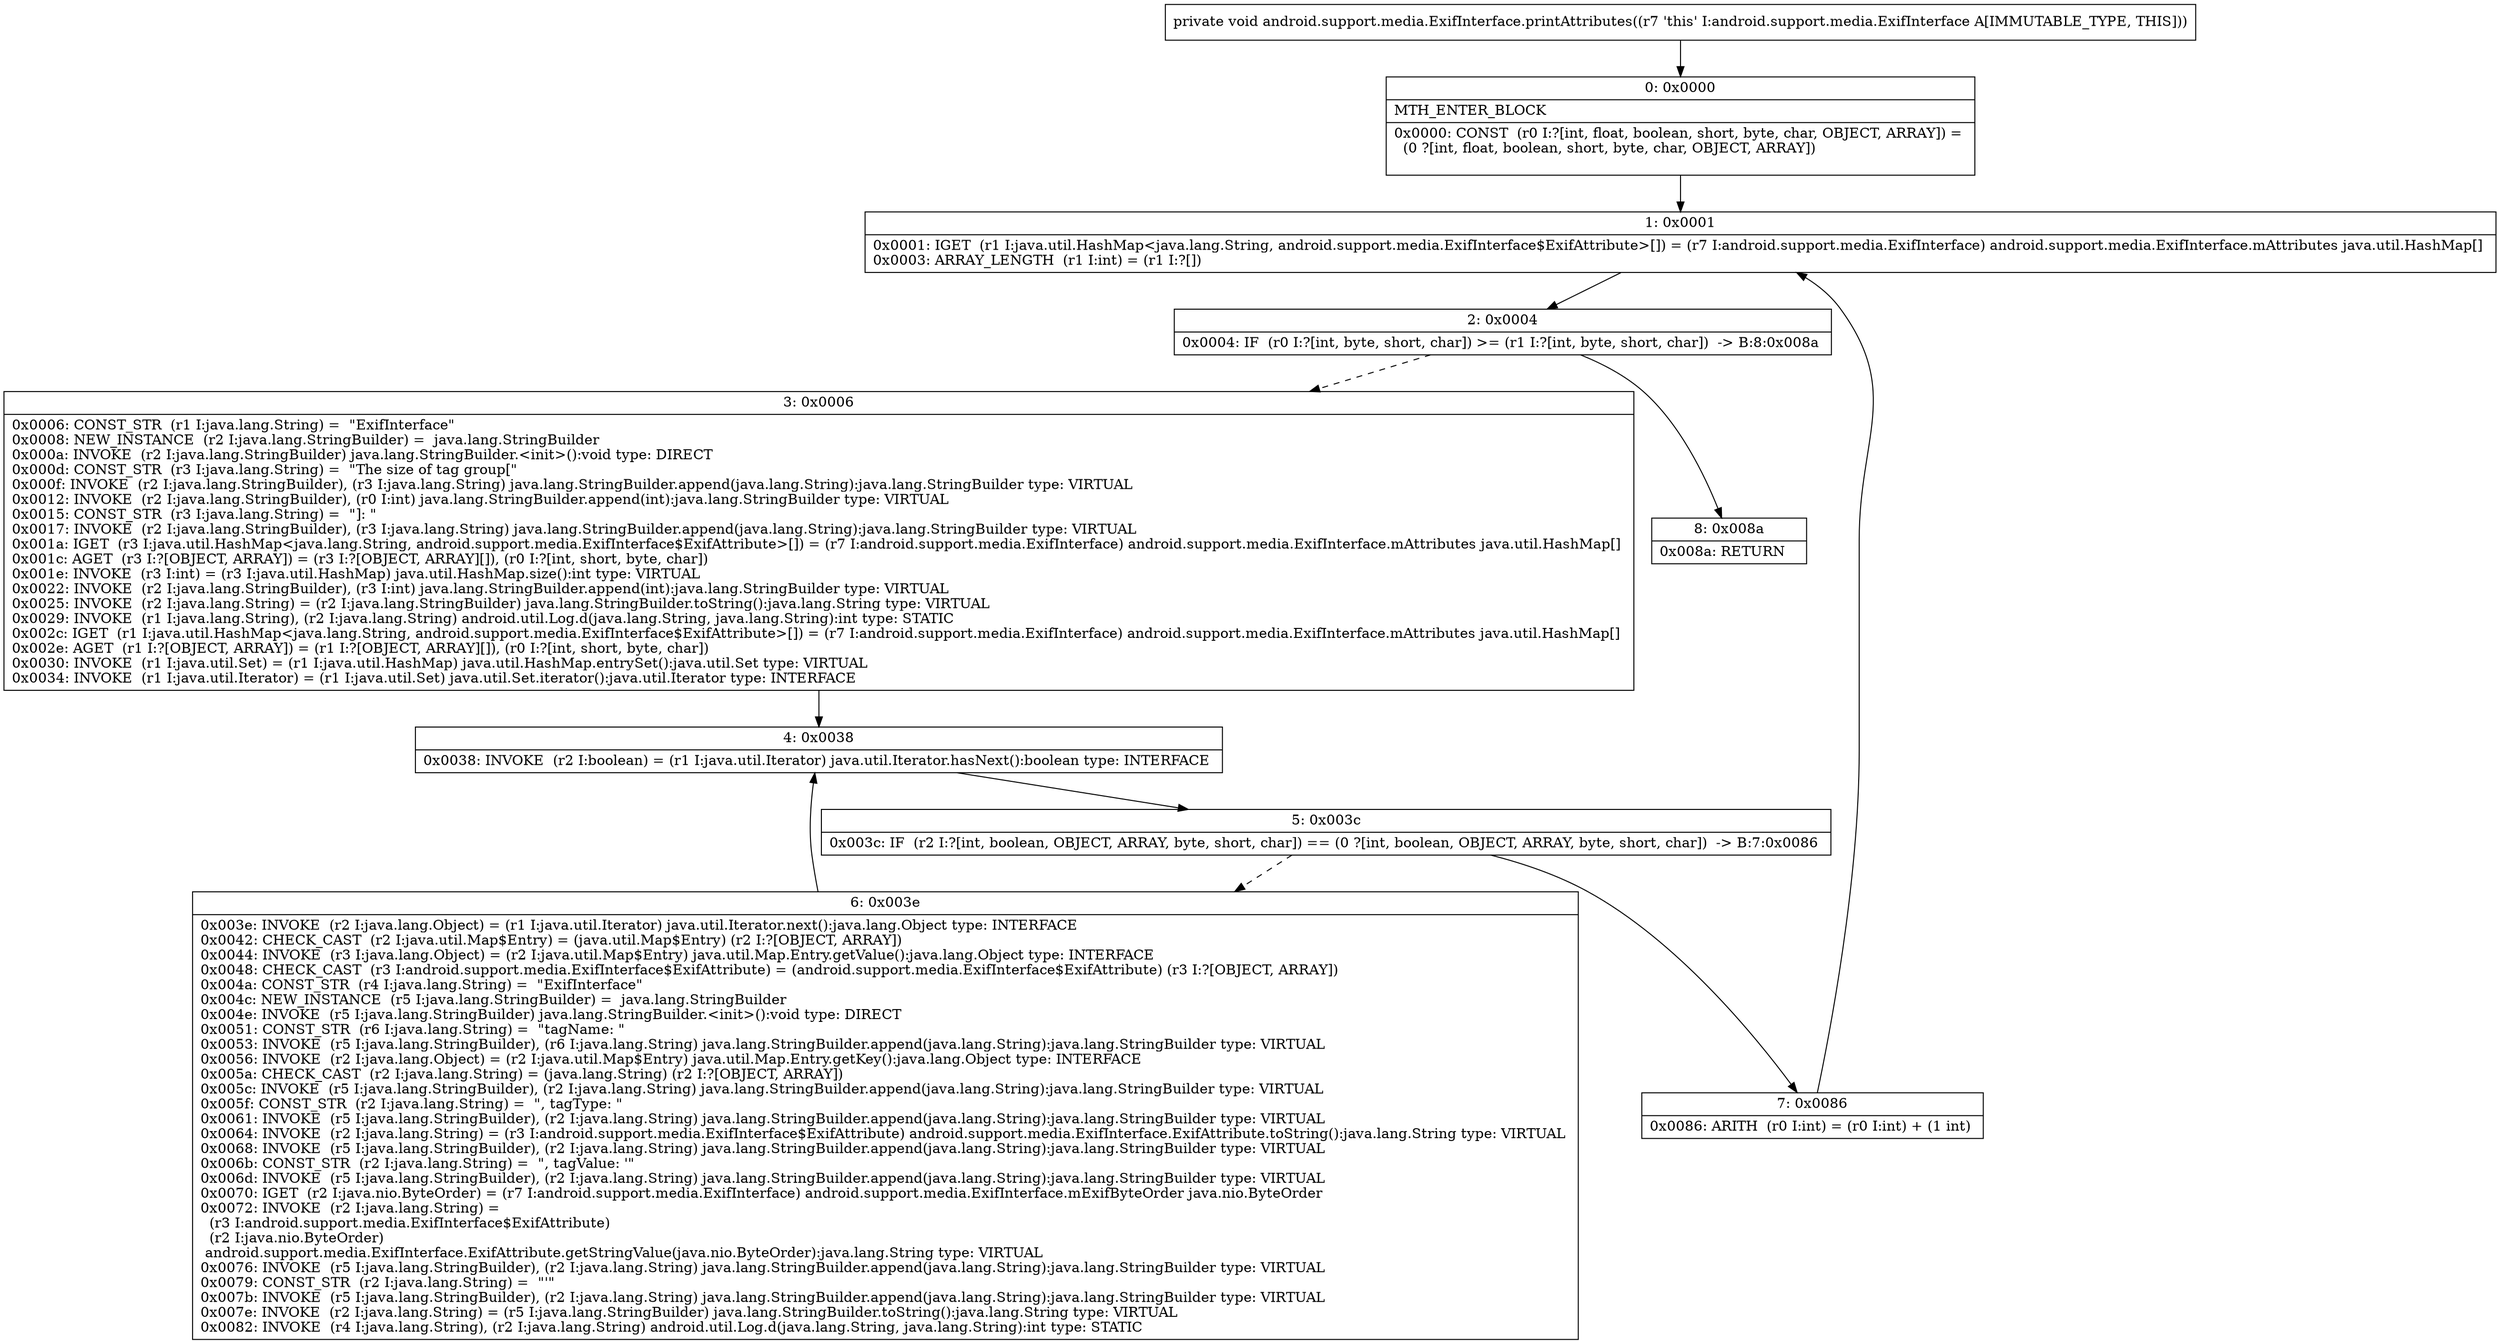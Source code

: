 digraph "CFG forandroid.support.media.ExifInterface.printAttributes()V" {
Node_0 [shape=record,label="{0\:\ 0x0000|MTH_ENTER_BLOCK\l|0x0000: CONST  (r0 I:?[int, float, boolean, short, byte, char, OBJECT, ARRAY]) = \l  (0 ?[int, float, boolean, short, byte, char, OBJECT, ARRAY])\l \l}"];
Node_1 [shape=record,label="{1\:\ 0x0001|0x0001: IGET  (r1 I:java.util.HashMap\<java.lang.String, android.support.media.ExifInterface$ExifAttribute\>[]) = (r7 I:android.support.media.ExifInterface) android.support.media.ExifInterface.mAttributes java.util.HashMap[] \l0x0003: ARRAY_LENGTH  (r1 I:int) = (r1 I:?[]) \l}"];
Node_2 [shape=record,label="{2\:\ 0x0004|0x0004: IF  (r0 I:?[int, byte, short, char]) \>= (r1 I:?[int, byte, short, char])  \-\> B:8:0x008a \l}"];
Node_3 [shape=record,label="{3\:\ 0x0006|0x0006: CONST_STR  (r1 I:java.lang.String) =  \"ExifInterface\" \l0x0008: NEW_INSTANCE  (r2 I:java.lang.StringBuilder) =  java.lang.StringBuilder \l0x000a: INVOKE  (r2 I:java.lang.StringBuilder) java.lang.StringBuilder.\<init\>():void type: DIRECT \l0x000d: CONST_STR  (r3 I:java.lang.String) =  \"The size of tag group[\" \l0x000f: INVOKE  (r2 I:java.lang.StringBuilder), (r3 I:java.lang.String) java.lang.StringBuilder.append(java.lang.String):java.lang.StringBuilder type: VIRTUAL \l0x0012: INVOKE  (r2 I:java.lang.StringBuilder), (r0 I:int) java.lang.StringBuilder.append(int):java.lang.StringBuilder type: VIRTUAL \l0x0015: CONST_STR  (r3 I:java.lang.String) =  \"]: \" \l0x0017: INVOKE  (r2 I:java.lang.StringBuilder), (r3 I:java.lang.String) java.lang.StringBuilder.append(java.lang.String):java.lang.StringBuilder type: VIRTUAL \l0x001a: IGET  (r3 I:java.util.HashMap\<java.lang.String, android.support.media.ExifInterface$ExifAttribute\>[]) = (r7 I:android.support.media.ExifInterface) android.support.media.ExifInterface.mAttributes java.util.HashMap[] \l0x001c: AGET  (r3 I:?[OBJECT, ARRAY]) = (r3 I:?[OBJECT, ARRAY][]), (r0 I:?[int, short, byte, char]) \l0x001e: INVOKE  (r3 I:int) = (r3 I:java.util.HashMap) java.util.HashMap.size():int type: VIRTUAL \l0x0022: INVOKE  (r2 I:java.lang.StringBuilder), (r3 I:int) java.lang.StringBuilder.append(int):java.lang.StringBuilder type: VIRTUAL \l0x0025: INVOKE  (r2 I:java.lang.String) = (r2 I:java.lang.StringBuilder) java.lang.StringBuilder.toString():java.lang.String type: VIRTUAL \l0x0029: INVOKE  (r1 I:java.lang.String), (r2 I:java.lang.String) android.util.Log.d(java.lang.String, java.lang.String):int type: STATIC \l0x002c: IGET  (r1 I:java.util.HashMap\<java.lang.String, android.support.media.ExifInterface$ExifAttribute\>[]) = (r7 I:android.support.media.ExifInterface) android.support.media.ExifInterface.mAttributes java.util.HashMap[] \l0x002e: AGET  (r1 I:?[OBJECT, ARRAY]) = (r1 I:?[OBJECT, ARRAY][]), (r0 I:?[int, short, byte, char]) \l0x0030: INVOKE  (r1 I:java.util.Set) = (r1 I:java.util.HashMap) java.util.HashMap.entrySet():java.util.Set type: VIRTUAL \l0x0034: INVOKE  (r1 I:java.util.Iterator) = (r1 I:java.util.Set) java.util.Set.iterator():java.util.Iterator type: INTERFACE \l}"];
Node_4 [shape=record,label="{4\:\ 0x0038|0x0038: INVOKE  (r2 I:boolean) = (r1 I:java.util.Iterator) java.util.Iterator.hasNext():boolean type: INTERFACE \l}"];
Node_5 [shape=record,label="{5\:\ 0x003c|0x003c: IF  (r2 I:?[int, boolean, OBJECT, ARRAY, byte, short, char]) == (0 ?[int, boolean, OBJECT, ARRAY, byte, short, char])  \-\> B:7:0x0086 \l}"];
Node_6 [shape=record,label="{6\:\ 0x003e|0x003e: INVOKE  (r2 I:java.lang.Object) = (r1 I:java.util.Iterator) java.util.Iterator.next():java.lang.Object type: INTERFACE \l0x0042: CHECK_CAST  (r2 I:java.util.Map$Entry) = (java.util.Map$Entry) (r2 I:?[OBJECT, ARRAY]) \l0x0044: INVOKE  (r3 I:java.lang.Object) = (r2 I:java.util.Map$Entry) java.util.Map.Entry.getValue():java.lang.Object type: INTERFACE \l0x0048: CHECK_CAST  (r3 I:android.support.media.ExifInterface$ExifAttribute) = (android.support.media.ExifInterface$ExifAttribute) (r3 I:?[OBJECT, ARRAY]) \l0x004a: CONST_STR  (r4 I:java.lang.String) =  \"ExifInterface\" \l0x004c: NEW_INSTANCE  (r5 I:java.lang.StringBuilder) =  java.lang.StringBuilder \l0x004e: INVOKE  (r5 I:java.lang.StringBuilder) java.lang.StringBuilder.\<init\>():void type: DIRECT \l0x0051: CONST_STR  (r6 I:java.lang.String) =  \"tagName: \" \l0x0053: INVOKE  (r5 I:java.lang.StringBuilder), (r6 I:java.lang.String) java.lang.StringBuilder.append(java.lang.String):java.lang.StringBuilder type: VIRTUAL \l0x0056: INVOKE  (r2 I:java.lang.Object) = (r2 I:java.util.Map$Entry) java.util.Map.Entry.getKey():java.lang.Object type: INTERFACE \l0x005a: CHECK_CAST  (r2 I:java.lang.String) = (java.lang.String) (r2 I:?[OBJECT, ARRAY]) \l0x005c: INVOKE  (r5 I:java.lang.StringBuilder), (r2 I:java.lang.String) java.lang.StringBuilder.append(java.lang.String):java.lang.StringBuilder type: VIRTUAL \l0x005f: CONST_STR  (r2 I:java.lang.String) =  \", tagType: \" \l0x0061: INVOKE  (r5 I:java.lang.StringBuilder), (r2 I:java.lang.String) java.lang.StringBuilder.append(java.lang.String):java.lang.StringBuilder type: VIRTUAL \l0x0064: INVOKE  (r2 I:java.lang.String) = (r3 I:android.support.media.ExifInterface$ExifAttribute) android.support.media.ExifInterface.ExifAttribute.toString():java.lang.String type: VIRTUAL \l0x0068: INVOKE  (r5 I:java.lang.StringBuilder), (r2 I:java.lang.String) java.lang.StringBuilder.append(java.lang.String):java.lang.StringBuilder type: VIRTUAL \l0x006b: CONST_STR  (r2 I:java.lang.String) =  \", tagValue: '\" \l0x006d: INVOKE  (r5 I:java.lang.StringBuilder), (r2 I:java.lang.String) java.lang.StringBuilder.append(java.lang.String):java.lang.StringBuilder type: VIRTUAL \l0x0070: IGET  (r2 I:java.nio.ByteOrder) = (r7 I:android.support.media.ExifInterface) android.support.media.ExifInterface.mExifByteOrder java.nio.ByteOrder \l0x0072: INVOKE  (r2 I:java.lang.String) = \l  (r3 I:android.support.media.ExifInterface$ExifAttribute)\l  (r2 I:java.nio.ByteOrder)\l android.support.media.ExifInterface.ExifAttribute.getStringValue(java.nio.ByteOrder):java.lang.String type: VIRTUAL \l0x0076: INVOKE  (r5 I:java.lang.StringBuilder), (r2 I:java.lang.String) java.lang.StringBuilder.append(java.lang.String):java.lang.StringBuilder type: VIRTUAL \l0x0079: CONST_STR  (r2 I:java.lang.String) =  \"'\" \l0x007b: INVOKE  (r5 I:java.lang.StringBuilder), (r2 I:java.lang.String) java.lang.StringBuilder.append(java.lang.String):java.lang.StringBuilder type: VIRTUAL \l0x007e: INVOKE  (r2 I:java.lang.String) = (r5 I:java.lang.StringBuilder) java.lang.StringBuilder.toString():java.lang.String type: VIRTUAL \l0x0082: INVOKE  (r4 I:java.lang.String), (r2 I:java.lang.String) android.util.Log.d(java.lang.String, java.lang.String):int type: STATIC \l}"];
Node_7 [shape=record,label="{7\:\ 0x0086|0x0086: ARITH  (r0 I:int) = (r0 I:int) + (1 int) \l}"];
Node_8 [shape=record,label="{8\:\ 0x008a|0x008a: RETURN   \l}"];
MethodNode[shape=record,label="{private void android.support.media.ExifInterface.printAttributes((r7 'this' I:android.support.media.ExifInterface A[IMMUTABLE_TYPE, THIS])) }"];
MethodNode -> Node_0;
Node_0 -> Node_1;
Node_1 -> Node_2;
Node_2 -> Node_3[style=dashed];
Node_2 -> Node_8;
Node_3 -> Node_4;
Node_4 -> Node_5;
Node_5 -> Node_6[style=dashed];
Node_5 -> Node_7;
Node_6 -> Node_4;
Node_7 -> Node_1;
}

